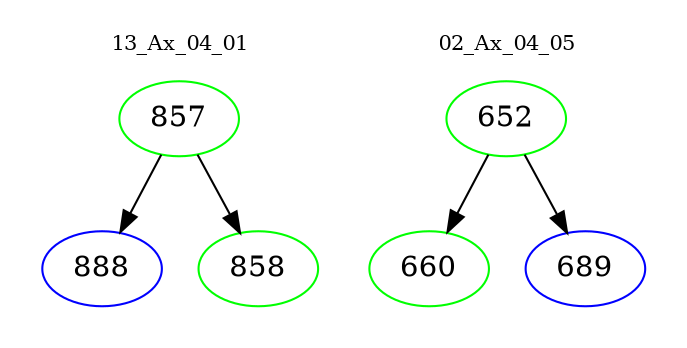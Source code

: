 digraph{
subgraph cluster_0 {
color = white
label = "13_Ax_04_01";
fontsize=10;
T0_857 [label="857", color="green"]
T0_857 -> T0_888 [color="black"]
T0_888 [label="888", color="blue"]
T0_857 -> T0_858 [color="black"]
T0_858 [label="858", color="green"]
}
subgraph cluster_1 {
color = white
label = "02_Ax_04_05";
fontsize=10;
T1_652 [label="652", color="green"]
T1_652 -> T1_660 [color="black"]
T1_660 [label="660", color="green"]
T1_652 -> T1_689 [color="black"]
T1_689 [label="689", color="blue"]
}
}
